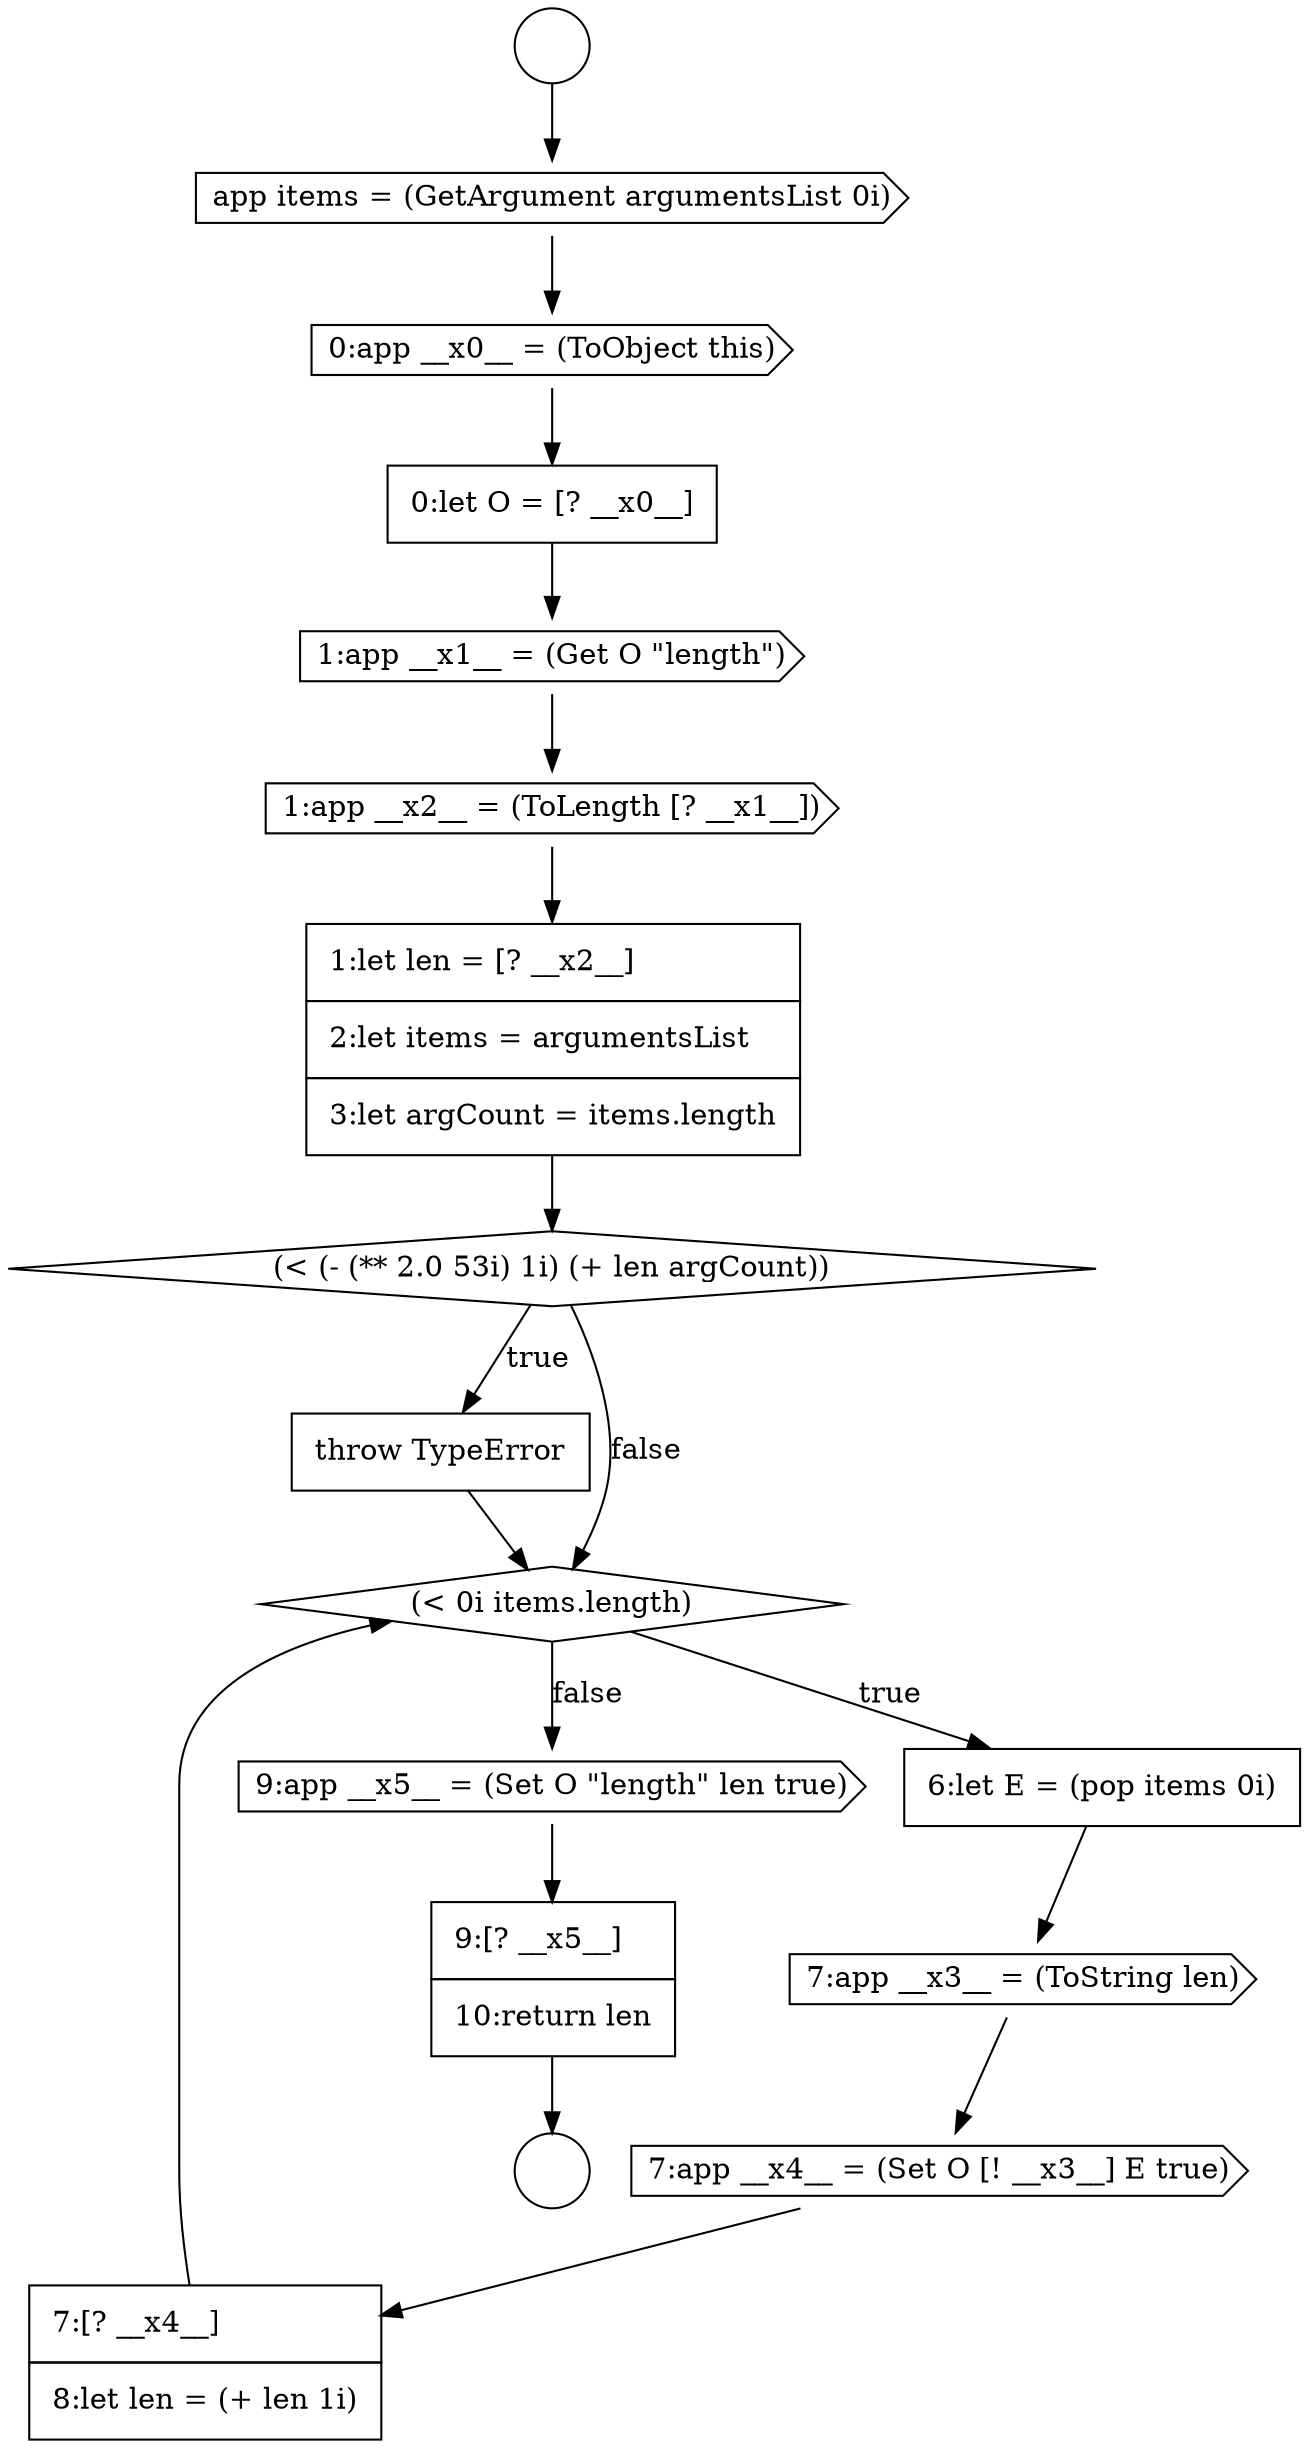digraph {
  node14200 [shape=none, margin=0, label=<<font color="black">
    <table border="0" cellborder="1" cellspacing="0" cellpadding="10">
      <tr><td align="left">throw TypeError</td></tr>
    </table>
  </font>> color="black" fillcolor="white" style=filled]
  node14203 [shape=cds, label=<<font color="black">7:app __x3__ = (ToString len)</font>> color="black" fillcolor="white" style=filled]
  node14192 [shape=circle label=" " color="black" fillcolor="white" style=filled]
  node14205 [shape=none, margin=0, label=<<font color="black">
    <table border="0" cellborder="1" cellspacing="0" cellpadding="10">
      <tr><td align="left">7:[? __x4__]</td></tr>
      <tr><td align="left">8:let len = (+ len 1i)</td></tr>
    </table>
  </font>> color="black" fillcolor="white" style=filled]
  node14196 [shape=cds, label=<<font color="black">1:app __x1__ = (Get O &quot;length&quot;)</font>> color="black" fillcolor="white" style=filled]
  node14199 [shape=diamond, label=<<font color="black">(&lt; (- (** 2.0 53i) 1i) (+ len argCount))</font>> color="black" fillcolor="white" style=filled]
  node14201 [shape=diamond, label=<<font color="black">(&lt; 0i items.length)</font>> color="black" fillcolor="white" style=filled]
  node14204 [shape=cds, label=<<font color="black">7:app __x4__ = (Set O [! __x3__] E true)</font>> color="black" fillcolor="white" style=filled]
  node14191 [shape=circle label=" " color="black" fillcolor="white" style=filled]
  node14195 [shape=none, margin=0, label=<<font color="black">
    <table border="0" cellborder="1" cellspacing="0" cellpadding="10">
      <tr><td align="left">0:let O = [? __x0__]</td></tr>
    </table>
  </font>> color="black" fillcolor="white" style=filled]
  node14206 [shape=cds, label=<<font color="black">9:app __x5__ = (Set O &quot;length&quot; len true)</font>> color="black" fillcolor="white" style=filled]
  node14193 [shape=cds, label=<<font color="black">app items = (GetArgument argumentsList 0i)</font>> color="black" fillcolor="white" style=filled]
  node14198 [shape=none, margin=0, label=<<font color="black">
    <table border="0" cellborder="1" cellspacing="0" cellpadding="10">
      <tr><td align="left">1:let len = [? __x2__]</td></tr>
      <tr><td align="left">2:let items = argumentsList</td></tr>
      <tr><td align="left">3:let argCount = items.length</td></tr>
    </table>
  </font>> color="black" fillcolor="white" style=filled]
  node14207 [shape=none, margin=0, label=<<font color="black">
    <table border="0" cellborder="1" cellspacing="0" cellpadding="10">
      <tr><td align="left">9:[? __x5__]</td></tr>
      <tr><td align="left">10:return len</td></tr>
    </table>
  </font>> color="black" fillcolor="white" style=filled]
  node14194 [shape=cds, label=<<font color="black">0:app __x0__ = (ToObject this)</font>> color="black" fillcolor="white" style=filled]
  node14197 [shape=cds, label=<<font color="black">1:app __x2__ = (ToLength [? __x1__])</font>> color="black" fillcolor="white" style=filled]
  node14202 [shape=none, margin=0, label=<<font color="black">
    <table border="0" cellborder="1" cellspacing="0" cellpadding="10">
      <tr><td align="left">6:let E = (pop items 0i)</td></tr>
    </table>
  </font>> color="black" fillcolor="white" style=filled]
  node14200 -> node14201 [ color="black"]
  node14195 -> node14196 [ color="black"]
  node14202 -> node14203 [ color="black"]
  node14198 -> node14199 [ color="black"]
  node14194 -> node14195 [ color="black"]
  node14201 -> node14202 [label=<<font color="black">true</font>> color="black"]
  node14201 -> node14206 [label=<<font color="black">false</font>> color="black"]
  node14193 -> node14194 [ color="black"]
  node14199 -> node14200 [label=<<font color="black">true</font>> color="black"]
  node14199 -> node14201 [label=<<font color="black">false</font>> color="black"]
  node14196 -> node14197 [ color="black"]
  node14197 -> node14198 [ color="black"]
  node14207 -> node14192 [ color="black"]
  node14204 -> node14205 [ color="black"]
  node14205 -> node14201 [ color="black"]
  node14191 -> node14193 [ color="black"]
  node14203 -> node14204 [ color="black"]
  node14206 -> node14207 [ color="black"]
}
